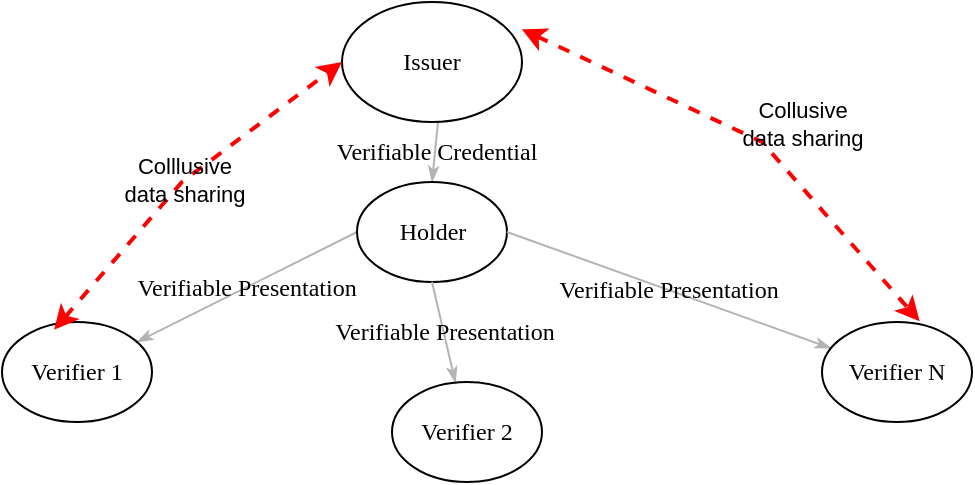 <mxfile version="24.1.0" type="device">
  <diagram name="Page-1" id="42789a77-a242-8287-6e28-9cd8cfd52e62">
    <mxGraphModel dx="972" dy="405" grid="1" gridSize="10" guides="1" tooltips="1" connect="1" arrows="1" fold="1" page="1" pageScale="1" pageWidth="1100" pageHeight="850" background="none" math="0" shadow="0">
      <root>
        <mxCell id="0" />
        <mxCell id="1" parent="0" />
        <mxCell id="1ea317790d2ca983-12" value="Verifiable Credential" style="edgeStyle=none;rounded=1;html=1;labelBackgroundColor=none;startArrow=none;startFill=0;startSize=5;endArrow=classicThin;endFill=1;endSize=5;jettySize=auto;orthogonalLoop=1;strokeColor=#B3B3B3;strokeWidth=1;fontFamily=Verdana;fontSize=12;entryX=0.5;entryY=0;entryDx=0;entryDy=0;" parent="1" target="1ea317790d2ca983-2" edge="1">
          <mxGeometry relative="1" as="geometry">
            <mxPoint x="498" y="140" as="sourcePoint" />
            <mxPoint x="498" y="180" as="targetPoint" />
          </mxGeometry>
        </mxCell>
        <mxCell id="1ea317790d2ca983-1" value="Issuer" style="ellipse;whiteSpace=wrap;html=1;rounded=0;shadow=0;comic=0;labelBackgroundColor=none;strokeWidth=1;fontFamily=Verdana;fontSize=12;align=center;fillColor=none;" parent="1" vertex="1">
          <mxGeometry x="450" y="80" width="90" height="60" as="geometry" />
        </mxCell>
        <mxCell id="1ea317790d2ca983-21" value="Verifiable Presentation" style="edgeStyle=none;rounded=1;html=1;labelBackgroundColor=none;startArrow=none;startFill=0;startSize=5;endArrow=classicThin;endFill=1;endSize=5;jettySize=auto;orthogonalLoop=1;strokeColor=#B3B3B3;strokeWidth=1;fontFamily=Verdana;fontSize=12;exitX=0;exitY=0.5;exitDx=0;exitDy=0;" parent="1" source="1ea317790d2ca983-2" target="1ea317790d2ca983-7" edge="1">
          <mxGeometry relative="1" as="geometry" />
        </mxCell>
        <mxCell id="1ea317790d2ca983-2" value="&lt;span&gt;Holder&lt;/span&gt;" style="ellipse;whiteSpace=wrap;html=1;rounded=0;shadow=0;comic=0;labelBackgroundColor=none;strokeWidth=1;fontFamily=Verdana;fontSize=12;align=center;fillColor=none;" parent="1" vertex="1">
          <mxGeometry x="457.5" y="170" width="75" height="50" as="geometry" />
        </mxCell>
        <mxCell id="1ea317790d2ca983-7" value="&lt;span&gt;Verifier 1&lt;/span&gt;" style="ellipse;whiteSpace=wrap;html=1;rounded=0;shadow=0;comic=0;labelBackgroundColor=none;strokeWidth=1;fontFamily=Verdana;fontSize=12;align=center;fillColor=none;" parent="1" vertex="1">
          <mxGeometry x="280" y="240" width="75" height="50" as="geometry" />
        </mxCell>
        <mxCell id="06Zk1V-yLQGSXVfKxCOx-3" value="Verifiable Presentation" style="edgeStyle=none;rounded=1;html=1;labelBackgroundColor=none;startArrow=none;startFill=0;startSize=5;endArrow=classicThin;endFill=1;endSize=5;jettySize=auto;orthogonalLoop=1;strokeColor=#B3B3B3;strokeWidth=1;fontFamily=Verdana;fontSize=12;exitX=0.5;exitY=1;exitDx=0;exitDy=0;" parent="1" source="1ea317790d2ca983-2" target="06Zk1V-yLQGSXVfKxCOx-4" edge="1">
          <mxGeometry relative="1" as="geometry">
            <mxPoint x="541" y="350" as="sourcePoint" />
          </mxGeometry>
        </mxCell>
        <mxCell id="06Zk1V-yLQGSXVfKxCOx-4" value="&lt;span&gt;Verifier 2&lt;/span&gt;" style="ellipse;whiteSpace=wrap;html=1;rounded=0;shadow=0;comic=0;labelBackgroundColor=none;strokeWidth=1;fontFamily=Verdana;fontSize=12;align=center;fillColor=none;" parent="1" vertex="1">
          <mxGeometry x="475" y="270" width="75" height="50" as="geometry" />
        </mxCell>
        <mxCell id="06Zk1V-yLQGSXVfKxCOx-8" value="Verifiable Presentation" style="edgeStyle=none;rounded=1;html=1;labelBackgroundColor=none;startArrow=none;startFill=0;startSize=5;endArrow=classicThin;endFill=1;endSize=5;jettySize=auto;orthogonalLoop=1;strokeColor=#B3B3B3;strokeWidth=1;fontFamily=Verdana;fontSize=12;exitX=1;exitY=0.5;exitDx=0;exitDy=0;" parent="1" source="1ea317790d2ca983-2" target="06Zk1V-yLQGSXVfKxCOx-9" edge="1">
          <mxGeometry relative="1" as="geometry">
            <mxPoint x="725" y="210" as="sourcePoint" />
          </mxGeometry>
        </mxCell>
        <mxCell id="06Zk1V-yLQGSXVfKxCOx-9" value="&lt;span&gt;Verifier N&lt;/span&gt;" style="ellipse;whiteSpace=wrap;html=1;rounded=0;shadow=0;comic=0;labelBackgroundColor=none;strokeWidth=1;fontFamily=Verdana;fontSize=12;align=center;fillColor=none;" parent="1" vertex="1">
          <mxGeometry x="690" y="240" width="75" height="50" as="geometry" />
        </mxCell>
        <mxCell id="cMt4WiRhtkRWSCWRY2kM-1" value="Colllusive&lt;br&gt;data sharing" style="endArrow=classic;startArrow=classic;html=1;rounded=0;exitX=0.347;exitY=0.078;exitDx=0;exitDy=0;dashed=1;strokeWidth=2;strokeColor=#FF0000;entryX=0;entryY=0.5;entryDx=0;entryDy=0;exitPerimeter=0;labelBackgroundColor=none;" parent="1" source="1ea317790d2ca983-7" target="1ea317790d2ca983-1" edge="1">
          <mxGeometry width="50" height="50" relative="1" as="geometry">
            <mxPoint x="490" y="240" as="sourcePoint" />
            <mxPoint x="320" y="400" as="targetPoint" />
            <Array as="points">
              <mxPoint x="370" y="170" />
            </Array>
          </mxGeometry>
        </mxCell>
        <mxCell id="cMt4WiRhtkRWSCWRY2kM-2" value="Collusive&lt;br&gt;data sharing" style="endArrow=classic;startArrow=classic;html=1;rounded=0;exitX=0.999;exitY=0.227;exitDx=0;exitDy=0;entryX=0.651;entryY=-0.007;entryDx=0;entryDy=0;dashed=1;strokeWidth=2;strokeColor=#FF0000;entryPerimeter=0;exitPerimeter=0;labelBackgroundColor=none;" parent="1" source="1ea317790d2ca983-1" target="06Zk1V-yLQGSXVfKxCOx-9" edge="1">
          <mxGeometry x="0.098" y="22" width="50" height="50" relative="1" as="geometry">
            <mxPoint x="384" y="293" as="sourcePoint" />
            <mxPoint x="485" y="305" as="targetPoint" />
            <Array as="points">
              <mxPoint x="660" y="150" />
            </Array>
            <mxPoint y="1" as="offset" />
          </mxGeometry>
        </mxCell>
      </root>
    </mxGraphModel>
  </diagram>
</mxfile>
